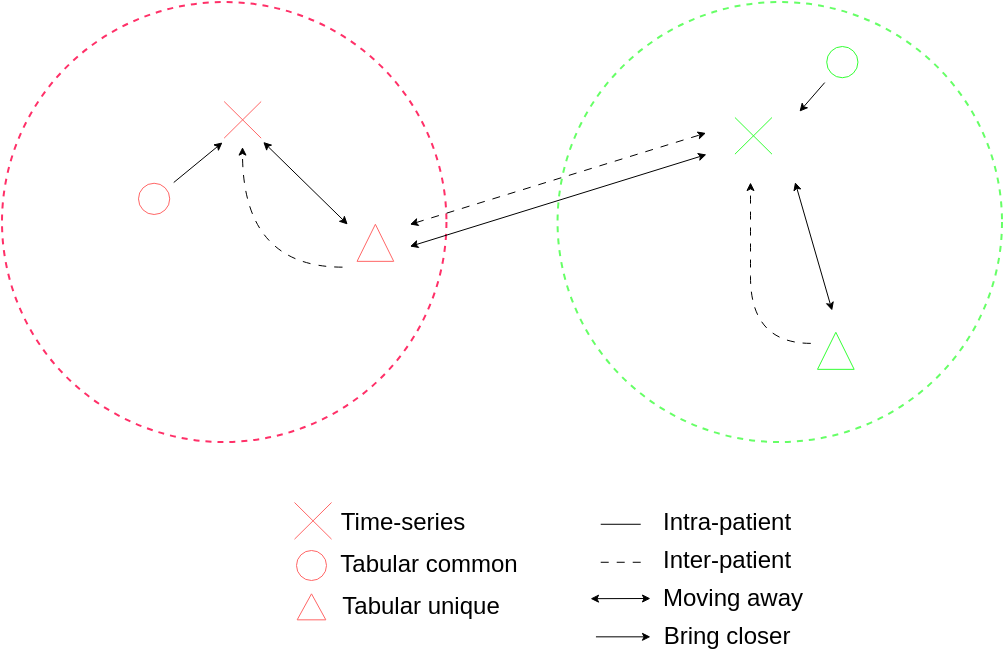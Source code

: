 <mxfile version="25.0.3">
  <diagram name="Page-1" id="BeS-8dZvzgRyUmwv3kp0">
    <mxGraphModel dx="703" dy="436" grid="1" gridSize="10" guides="1" tooltips="1" connect="1" arrows="1" fold="1" page="1" pageScale="1" pageWidth="827" pageHeight="1169" math="0" shadow="0">
      <root>
        <mxCell id="0" />
        <mxCell id="1" parent="0" />
        <mxCell id="qxaNI2jQHCd072IgQ3Vt-19" value="" style="ellipse;whiteSpace=wrap;html=1;fillColor=none;dashed=1;strokeColor=#66FF66;" vertex="1" parent="1">
          <mxGeometry x="427.778" y="240" width="222.222" height="220" as="geometry" />
        </mxCell>
        <mxCell id="virhV7JLDFXRvlYUsdHr-1" value="" style="ellipse;whiteSpace=wrap;html=1;fillColor=none;dashed=1;strokeColor=#FF3068;" parent="1" vertex="1">
          <mxGeometry x="150" y="240" width="222.222" height="220" as="geometry" />
        </mxCell>
        <mxCell id="qxaNI2jQHCd072IgQ3Vt-2" value="" style="ellipse;whiteSpace=wrap;html=1;aspect=fixed;pointerEvents=0;align=center;verticalAlign=top;fontFamily=Helvetica;fontSize=12;fontColor=default;fillColor=none;gradientColor=none;strokeWidth=0.5;strokeColor=#FF6666;" vertex="1" parent="1">
          <mxGeometry x="217.996" y="330.383" width="15.614" height="15.614" as="geometry" />
        </mxCell>
        <mxCell id="qxaNI2jQHCd072IgQ3Vt-8" value="" style="endArrow=none;html=1;rounded=0;fontFamily=Helvetica;fontSize=12;fontColor=default;strokeWidth=0.5;strokeColor=#FF6666;" edge="1" parent="1">
          <mxGeometry width="50" height="50" relative="1" as="geometry">
            <mxPoint x="260.815" y="307.833" as="sourcePoint" />
            <mxPoint x="279.333" y="289.5" as="targetPoint" />
          </mxGeometry>
        </mxCell>
        <mxCell id="qxaNI2jQHCd072IgQ3Vt-9" value="" style="endArrow=none;html=1;rounded=0;fontFamily=Helvetica;fontSize=12;fontColor=default;strokeWidth=0.5;strokeColor=#FF6666;" edge="1" parent="1">
          <mxGeometry width="50" height="50" relative="1" as="geometry">
            <mxPoint x="279.333" y="307.833" as="sourcePoint" />
            <mxPoint x="260.815" y="289.5" as="targetPoint" />
            <Array as="points">
              <mxPoint x="260.815" y="289.5" />
            </Array>
          </mxGeometry>
        </mxCell>
        <mxCell id="qxaNI2jQHCd072IgQ3Vt-10" value="" style="triangle;whiteSpace=wrap;html=1;pointerEvents=0;align=center;verticalAlign=top;fontFamily=Helvetica;fontSize=12;fontColor=default;fillColor=none;gradientColor=none;rotation=-90;strokeWidth=0.5;strokeColor=#FF6666;" vertex="1" parent="1">
          <mxGeometry x="327.185" y="351" width="18.519" height="18.333" as="geometry" />
        </mxCell>
        <mxCell id="qxaNI2jQHCd072IgQ3Vt-13" value="" style="ellipse;whiteSpace=wrap;html=1;aspect=fixed;pointerEvents=0;align=center;verticalAlign=top;fontFamily=Helvetica;fontSize=12;fontColor=default;fillColor=none;gradientColor=none;strokeWidth=0.5;strokeColor=#33FF33;" vertex="1" parent="1">
          <mxGeometry x="562.111" y="262.003" width="15.614" height="15.614" as="geometry" />
        </mxCell>
        <mxCell id="qxaNI2jQHCd072IgQ3Vt-14" value="" style="endArrow=none;html=1;rounded=0;fontFamily=Helvetica;fontSize=12;fontColor=default;strokeWidth=0.5;strokeColor=#33FF33;" edge="1" parent="1">
          <mxGeometry width="50" height="50" relative="1" as="geometry">
            <mxPoint x="516.222" y="315.833" as="sourcePoint" />
            <mxPoint x="534.741" y="297.5" as="targetPoint" />
          </mxGeometry>
        </mxCell>
        <mxCell id="qxaNI2jQHCd072IgQ3Vt-15" value="" style="endArrow=none;html=1;rounded=0;fontFamily=Helvetica;fontSize=12;fontColor=default;strokeWidth=0.5;strokeColor=#33FF33;" edge="1" parent="1">
          <mxGeometry width="50" height="50" relative="1" as="geometry">
            <mxPoint x="534.741" y="315.833" as="sourcePoint" />
            <mxPoint x="516.222" y="297.5" as="targetPoint" />
            <Array as="points">
              <mxPoint x="516.222" y="297.5" />
            </Array>
          </mxGeometry>
        </mxCell>
        <mxCell id="qxaNI2jQHCd072IgQ3Vt-16" value="" style="triangle;whiteSpace=wrap;html=1;pointerEvents=0;align=center;verticalAlign=top;fontFamily=Helvetica;fontSize=12;fontColor=default;fillColor=none;gradientColor=none;rotation=-90;strokeWidth=0.5;strokeColor=#33FF33;" vertex="1" parent="1">
          <mxGeometry x="557.407" y="405" width="18.519" height="18.333" as="geometry" />
        </mxCell>
        <mxCell id="qxaNI2jQHCd072IgQ3Vt-17" value="" style="endArrow=classic;startArrow=classic;html=1;rounded=0;fontFamily=Helvetica;fontSize=12;fontColor=default;strokeWidth=0.5;endSize=3;startSize=3;exitX=0.61;exitY=0.318;exitDx=0;exitDy=0;exitPerimeter=0;" edge="1" parent="1">
          <mxGeometry width="50" height="50" relative="1" as="geometry">
            <mxPoint x="280.386" y="309.72" as="sourcePoint" />
            <mxPoint x="322.617" y="351.003" as="targetPoint" />
          </mxGeometry>
        </mxCell>
        <mxCell id="qxaNI2jQHCd072IgQ3Vt-18" value="" style="endArrow=classic;startArrow=classic;html=1;rounded=0;fontFamily=Helvetica;fontSize=12;fontColor=default;strokeWidth=0.5;endSize=3;startSize=3;" edge="1" parent="1">
          <mxGeometry width="50" height="50" relative="1" as="geometry">
            <mxPoint x="564.815" y="394" as="sourcePoint" />
            <mxPoint x="546.296" y="329.833" as="targetPoint" />
          </mxGeometry>
        </mxCell>
        <mxCell id="qxaNI2jQHCd072IgQ3Vt-20" value="" style="endArrow=classic;startArrow=classic;html=1;rounded=0;fontFamily=Helvetica;fontSize=12;fontColor=default;strokeWidth=0.5;endSize=3;startSize=3;entryX=0.333;entryY=0.333;entryDx=0;entryDy=0;entryPerimeter=0;dashed=1;dashPattern=8 8;" edge="1" parent="1">
          <mxGeometry width="50" height="50" relative="1" as="geometry">
            <mxPoint x="353.704" y="351.002" as="sourcePoint" />
            <mxPoint x="501.778" y="305.26" as="targetPoint" />
          </mxGeometry>
        </mxCell>
        <mxCell id="qxaNI2jQHCd072IgQ3Vt-22" value="" style="endArrow=none;html=1;rounded=0;fontFamily=Helvetica;fontSize=12;fontColor=default;strokeWidth=0.5;strokeColor=#FF6666;" edge="1" parent="1">
          <mxGeometry width="50" height="50" relative="1" as="geometry">
            <mxPoint x="296.005" y="508.333" as="sourcePoint" />
            <mxPoint x="314.523" y="490" as="targetPoint" />
          </mxGeometry>
        </mxCell>
        <mxCell id="qxaNI2jQHCd072IgQ3Vt-23" value="" style="endArrow=none;html=1;rounded=0;fontFamily=Helvetica;fontSize=12;fontColor=default;strokeWidth=0.5;strokeColor=#FF6666;" edge="1" parent="1">
          <mxGeometry width="50" height="50" relative="1" as="geometry">
            <mxPoint x="314.523" y="508.333" as="sourcePoint" />
            <mxPoint x="296.005" y="490" as="targetPoint" />
            <Array as="points">
              <mxPoint x="296.005" y="490" />
            </Array>
          </mxGeometry>
        </mxCell>
        <mxCell id="qxaNI2jQHCd072IgQ3Vt-24" value="Time-series" style="text;html=1;align=center;verticalAlign=middle;resizable=0;points=[];autosize=1;strokeColor=none;fillColor=none;fontFamily=Helvetica;fontSize=12;fontColor=default;" vertex="1" parent="1">
          <mxGeometry x="305" y="485" width="90" height="30" as="geometry" />
        </mxCell>
        <mxCell id="qxaNI2jQHCd072IgQ3Vt-25" value="" style="ellipse;whiteSpace=wrap;html=1;aspect=fixed;pointerEvents=0;align=center;verticalAlign=top;fontFamily=Helvetica;fontSize=12;fontColor=default;fillColor=none;gradientColor=none;strokeWidth=0.5;strokeColor=#FF6666;" vertex="1" parent="1">
          <mxGeometry x="297" y="514" width="15" height="15" as="geometry" />
        </mxCell>
        <mxCell id="qxaNI2jQHCd072IgQ3Vt-26" value="Tabular common" style="text;html=1;align=center;verticalAlign=middle;resizable=0;points=[];autosize=1;strokeColor=none;fillColor=none;fontFamily=Helvetica;fontSize=12;fontColor=default;" vertex="1" parent="1">
          <mxGeometry x="308" y="505.5" width="110" height="30" as="geometry" />
        </mxCell>
        <mxCell id="qxaNI2jQHCd072IgQ3Vt-27" value="" style="triangle;whiteSpace=wrap;html=1;pointerEvents=0;align=center;verticalAlign=top;fontFamily=Helvetica;fontSize=12;fontColor=default;fillColor=none;gradientColor=none;rotation=-90;strokeWidth=0.5;strokeColor=#FF6666;" vertex="1" parent="1">
          <mxGeometry x="298" y="535" width="13" height="14.33" as="geometry" />
        </mxCell>
        <mxCell id="qxaNI2jQHCd072IgQ3Vt-28" value="Tabular unique" style="text;html=1;align=center;verticalAlign=middle;resizable=0;points=[];autosize=1;strokeColor=none;fillColor=none;fontFamily=Helvetica;fontSize=12;fontColor=default;" vertex="1" parent="1">
          <mxGeometry x="309" y="527.17" width="100" height="30" as="geometry" />
        </mxCell>
        <mxCell id="qxaNI2jQHCd072IgQ3Vt-30" value="Intra-patient" style="text;html=1;align=center;verticalAlign=middle;resizable=0;points=[];autosize=1;strokeColor=none;fillColor=none;fontFamily=Helvetica;fontSize=12;fontColor=default;" vertex="1" parent="1">
          <mxGeometry x="467.11" y="485" width="90" height="30" as="geometry" />
        </mxCell>
        <mxCell id="qxaNI2jQHCd072IgQ3Vt-32" value="Inter-patient" style="text;html=1;align=center;verticalAlign=middle;resizable=0;points=[];autosize=1;strokeColor=none;fillColor=none;fontFamily=Helvetica;fontSize=12;fontColor=default;" vertex="1" parent="1">
          <mxGeometry x="467.11" y="504" width="90" height="30" as="geometry" />
        </mxCell>
        <mxCell id="qxaNI2jQHCd072IgQ3Vt-33" value="" style="endArrow=classic;html=1;rounded=0;fontFamily=Helvetica;fontSize=12;fontColor=default;endSize=3;strokeWidth=0.5;exitX=0.495;exitY=0.591;exitDx=0;exitDy=0;exitPerimeter=0;entryX=0.495;entryY=0.318;entryDx=0;entryDy=0;entryPerimeter=0;" edge="1" parent="1" target="virhV7JLDFXRvlYUsdHr-1">
          <mxGeometry width="50" height="50" relative="1" as="geometry">
            <mxPoint x="235.61" y="330" as="sourcePoint" />
            <mxPoint x="255.61" y="309.98" as="targetPoint" />
          </mxGeometry>
        </mxCell>
        <mxCell id="qxaNI2jQHCd072IgQ3Vt-34" value="" style="endArrow=classic;html=1;rounded=0;fontFamily=Helvetica;fontSize=12;fontColor=default;endSize=3;strokeWidth=0.5;entryX=0.495;entryY=0.318;entryDx=0;entryDy=0;entryPerimeter=0;exitX=0.595;exitY=0.182;exitDx=0;exitDy=0;exitPerimeter=0;" edge="1" parent="1">
          <mxGeometry width="50" height="50" relative="1" as="geometry">
            <mxPoint x="561.11" y="280.04" as="sourcePoint" />
            <mxPoint x="548.5" y="294.55" as="targetPoint" />
          </mxGeometry>
        </mxCell>
        <mxCell id="qxaNI2jQHCd072IgQ3Vt-38" value="" style="endArrow=classic;html=1;rounded=0;fontFamily=Helvetica;fontSize=12;fontColor=default;edgeStyle=orthogonalEdgeStyle;strokeWidth=0.5;endSize=3;entryX=0.54;entryY=0.318;entryDx=0;entryDy=0;entryPerimeter=0;dashed=1;dashPattern=8 8;curved=1;ignoreEdge=1;" edge="1" parent="1">
          <mxGeometry width="50" height="50" relative="1" as="geometry">
            <mxPoint x="320" y="372.33" as="sourcePoint" />
            <mxPoint x="270.0" y="312.29" as="targetPoint" />
            <Array as="points">
              <mxPoint x="320" y="372.33" />
              <mxPoint x="270" y="372.33" />
            </Array>
          </mxGeometry>
        </mxCell>
        <mxCell id="qxaNI2jQHCd072IgQ3Vt-40" value="" style="endArrow=classic;startArrow=classic;html=1;rounded=0;fontFamily=Helvetica;fontSize=12;fontColor=default;strokeWidth=0.5;endSize=3;startSize=3;" edge="1" parent="1">
          <mxGeometry width="50" height="50" relative="1" as="geometry">
            <mxPoint x="444.003" y="538.093" as="sourcePoint" />
            <mxPoint x="474" y="538" as="targetPoint" />
          </mxGeometry>
        </mxCell>
        <mxCell id="qxaNI2jQHCd072IgQ3Vt-42" value="" style="endArrow=classic;html=1;rounded=0;fontFamily=Helvetica;fontSize=12;fontColor=default;endSize=3;strokeWidth=0.5;exitX=0.495;exitY=0.591;exitDx=0;exitDy=0;exitPerimeter=0;" edge="1" parent="1">
          <mxGeometry width="50" height="50" relative="1" as="geometry">
            <mxPoint x="446.72" y="557.17" as="sourcePoint" />
            <mxPoint x="474" y="557.17" as="targetPoint" />
          </mxGeometry>
        </mxCell>
        <mxCell id="qxaNI2jQHCd072IgQ3Vt-44" value="Bring closer" style="text;html=1;align=center;verticalAlign=middle;resizable=0;points=[];autosize=1;strokeColor=none;fillColor=none;fontFamily=Helvetica;fontSize=12;fontColor=default;" vertex="1" parent="1">
          <mxGeometry x="467.41" y="542" width="90" height="30" as="geometry" />
        </mxCell>
        <mxCell id="qxaNI2jQHCd072IgQ3Vt-45" value="Moving away" style="text;html=1;align=center;verticalAlign=middle;resizable=0;points=[];autosize=1;strokeColor=none;fillColor=none;fontFamily=Helvetica;fontSize=12;fontColor=default;" vertex="1" parent="1">
          <mxGeometry x="470.41" y="523" width="90" height="30" as="geometry" />
        </mxCell>
        <mxCell id="qxaNI2jQHCd072IgQ3Vt-46" value="" style="endArrow=classic;html=1;rounded=0;fontFamily=Helvetica;fontSize=12;fontColor=default;edgeStyle=orthogonalEdgeStyle;curved=1;strokeWidth=0.5;endSize=3;exitX=0.55;exitY=0.773;exitDx=0;exitDy=0;exitPerimeter=0;dashed=1;dashPattern=8 8;" edge="1" parent="1">
          <mxGeometry width="50" height="50" relative="1" as="geometry">
            <mxPoint x="554.15" y="410.44" as="sourcePoint" />
            <mxPoint x="524" y="330" as="targetPoint" />
            <Array as="points">
              <mxPoint x="524" y="410" />
              <mxPoint x="524" y="344" />
              <mxPoint x="524" y="344" />
            </Array>
          </mxGeometry>
        </mxCell>
        <mxCell id="qxaNI2jQHCd072IgQ3Vt-47" value="" style="endArrow=none;html=1;rounded=0;fontFamily=Helvetica;fontSize=12;fontColor=default;strokeWidth=0.5;" edge="1" parent="1">
          <mxGeometry width="50" height="50" relative="1" as="geometry">
            <mxPoint x="449.11" y="500.89" as="sourcePoint" />
            <mxPoint x="469.11" y="500.89" as="targetPoint" />
          </mxGeometry>
        </mxCell>
        <mxCell id="qxaNI2jQHCd072IgQ3Vt-48" value="" style="endArrow=none;html=1;rounded=0;fontFamily=Helvetica;fontSize=12;fontColor=default;strokeWidth=0.5;dashed=1;dashPattern=8 8;" edge="1" parent="1">
          <mxGeometry width="50" height="50" relative="1" as="geometry">
            <mxPoint x="449.11" y="519.89" as="sourcePoint" />
            <mxPoint x="469.11" y="519.89" as="targetPoint" />
          </mxGeometry>
        </mxCell>
        <mxCell id="qxaNI2jQHCd072IgQ3Vt-49" value="" style="endArrow=classic;startArrow=classic;html=1;rounded=0;fontFamily=Helvetica;fontSize=12;fontColor=default;strokeWidth=0.5;endSize=3;startSize=3;entryX=0.333;entryY=0.333;entryDx=0;entryDy=0;entryPerimeter=0;" edge="1" parent="1">
          <mxGeometry width="50" height="50" relative="1" as="geometry">
            <mxPoint x="353.704" y="362.002" as="sourcePoint" />
            <mxPoint x="502" y="316" as="targetPoint" />
          </mxGeometry>
        </mxCell>
      </root>
    </mxGraphModel>
  </diagram>
</mxfile>
